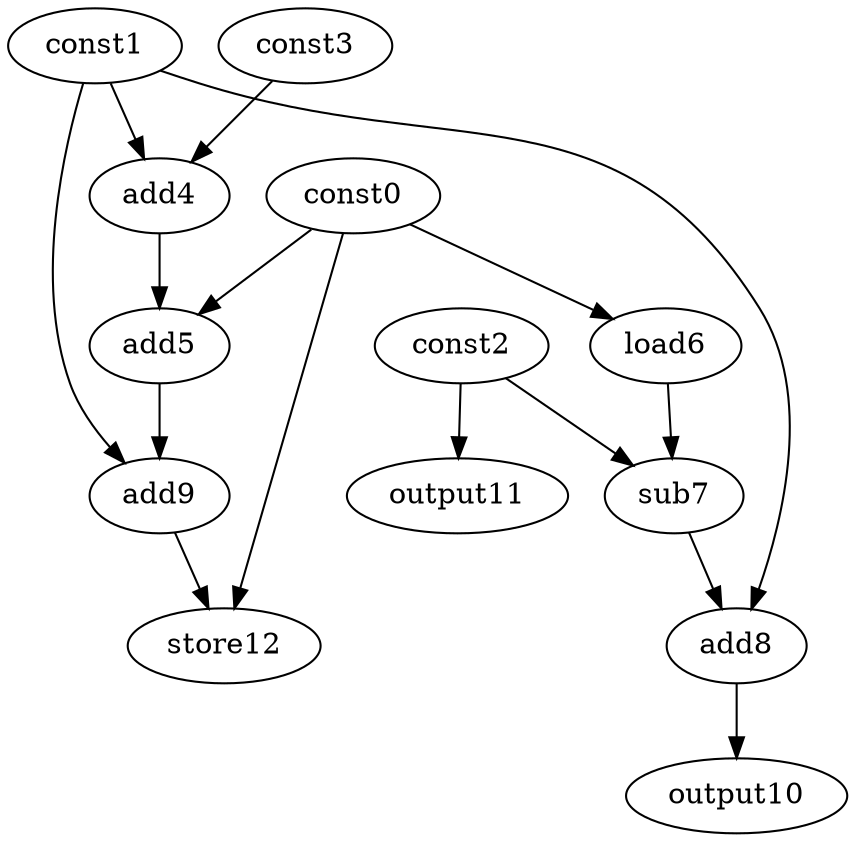 digraph G { 
const0[opcode=const]; 
const1[opcode=const]; 
const2[opcode=const]; 
const3[opcode=const]; 
add4[opcode=add]; 
add5[opcode=add]; 
load6[opcode=load]; 
sub7[opcode=sub]; 
add8[opcode=add]; 
add9[opcode=add]; 
output10[opcode=output]; 
output11[opcode=output]; 
store12[opcode=store]; 
const1->add4[operand=0];
const3->add4[operand=1];
const0->load6[operand=0];
const2->output11[operand=0];
const0->add5[operand=0];
add4->add5[operand=1];
const2->sub7[operand=0];
load6->sub7[operand=1];
const1->add8[operand=0];
sub7->add8[operand=1];
const1->add9[operand=0];
add5->add9[operand=1];
add8->output10[operand=0];
const0->store12[operand=0];
add9->store12[operand=1];
}
